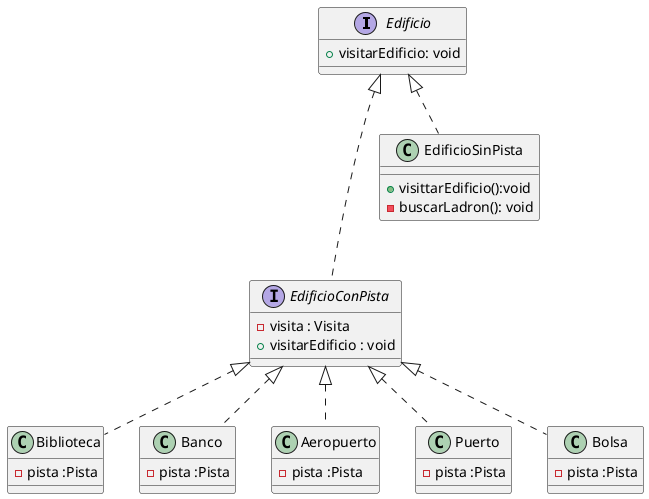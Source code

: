 @startuml

interface Edificio
{
    +visitarEdificio: void
}

interface EdificioConPista
{
    - visita : Visita 
    +visitarEdificio : void
}
class EdificioSinPista
{
    +visittarEdificio():void
    -buscarLadron(): void
}

class Biblioteca
{
    -pista :Pista
}

class Banco
{
    -pista :Pista
}

class Aeropuerto
{
    -pista :Pista
}
class Puerto
{
    -pista :Pista
}
class Bolsa
{
    -pista :Pista
}

EdificioConPista<|.. Bolsa
EdificioConPista<|.. Banco
EdificioConPista<|.. Aeropuerto
EdificioConPista<|.. Puerto
EdificioConPista<|.. Biblioteca

Edificio <|... EdificioConPista
Edificio <|..EdificioSinPista


@enduml